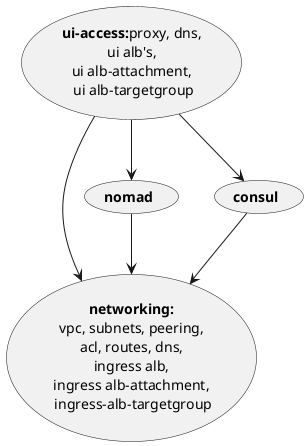 @startuml "Dependencies of the modules of the cos-stack."

(**ui-access:**proxy, dns,\nui alb's,\nui alb-attachment,\n ui alb-targetgroup) as (UI)
(**networking:**\nvpc, subnets, peering,\nacl, routes, dns,\ningress alb,\ningress alb-attachment,\n ingress-alb-targetgroup) as NW
(**nomad**) as (NM)  
(**consul**) as (CS)

(NM) --> (NW)
(CS) --> (NW)
(UI) --> (NW)
(UI) --> (NM)
(UI) --> (CS)

@enduml